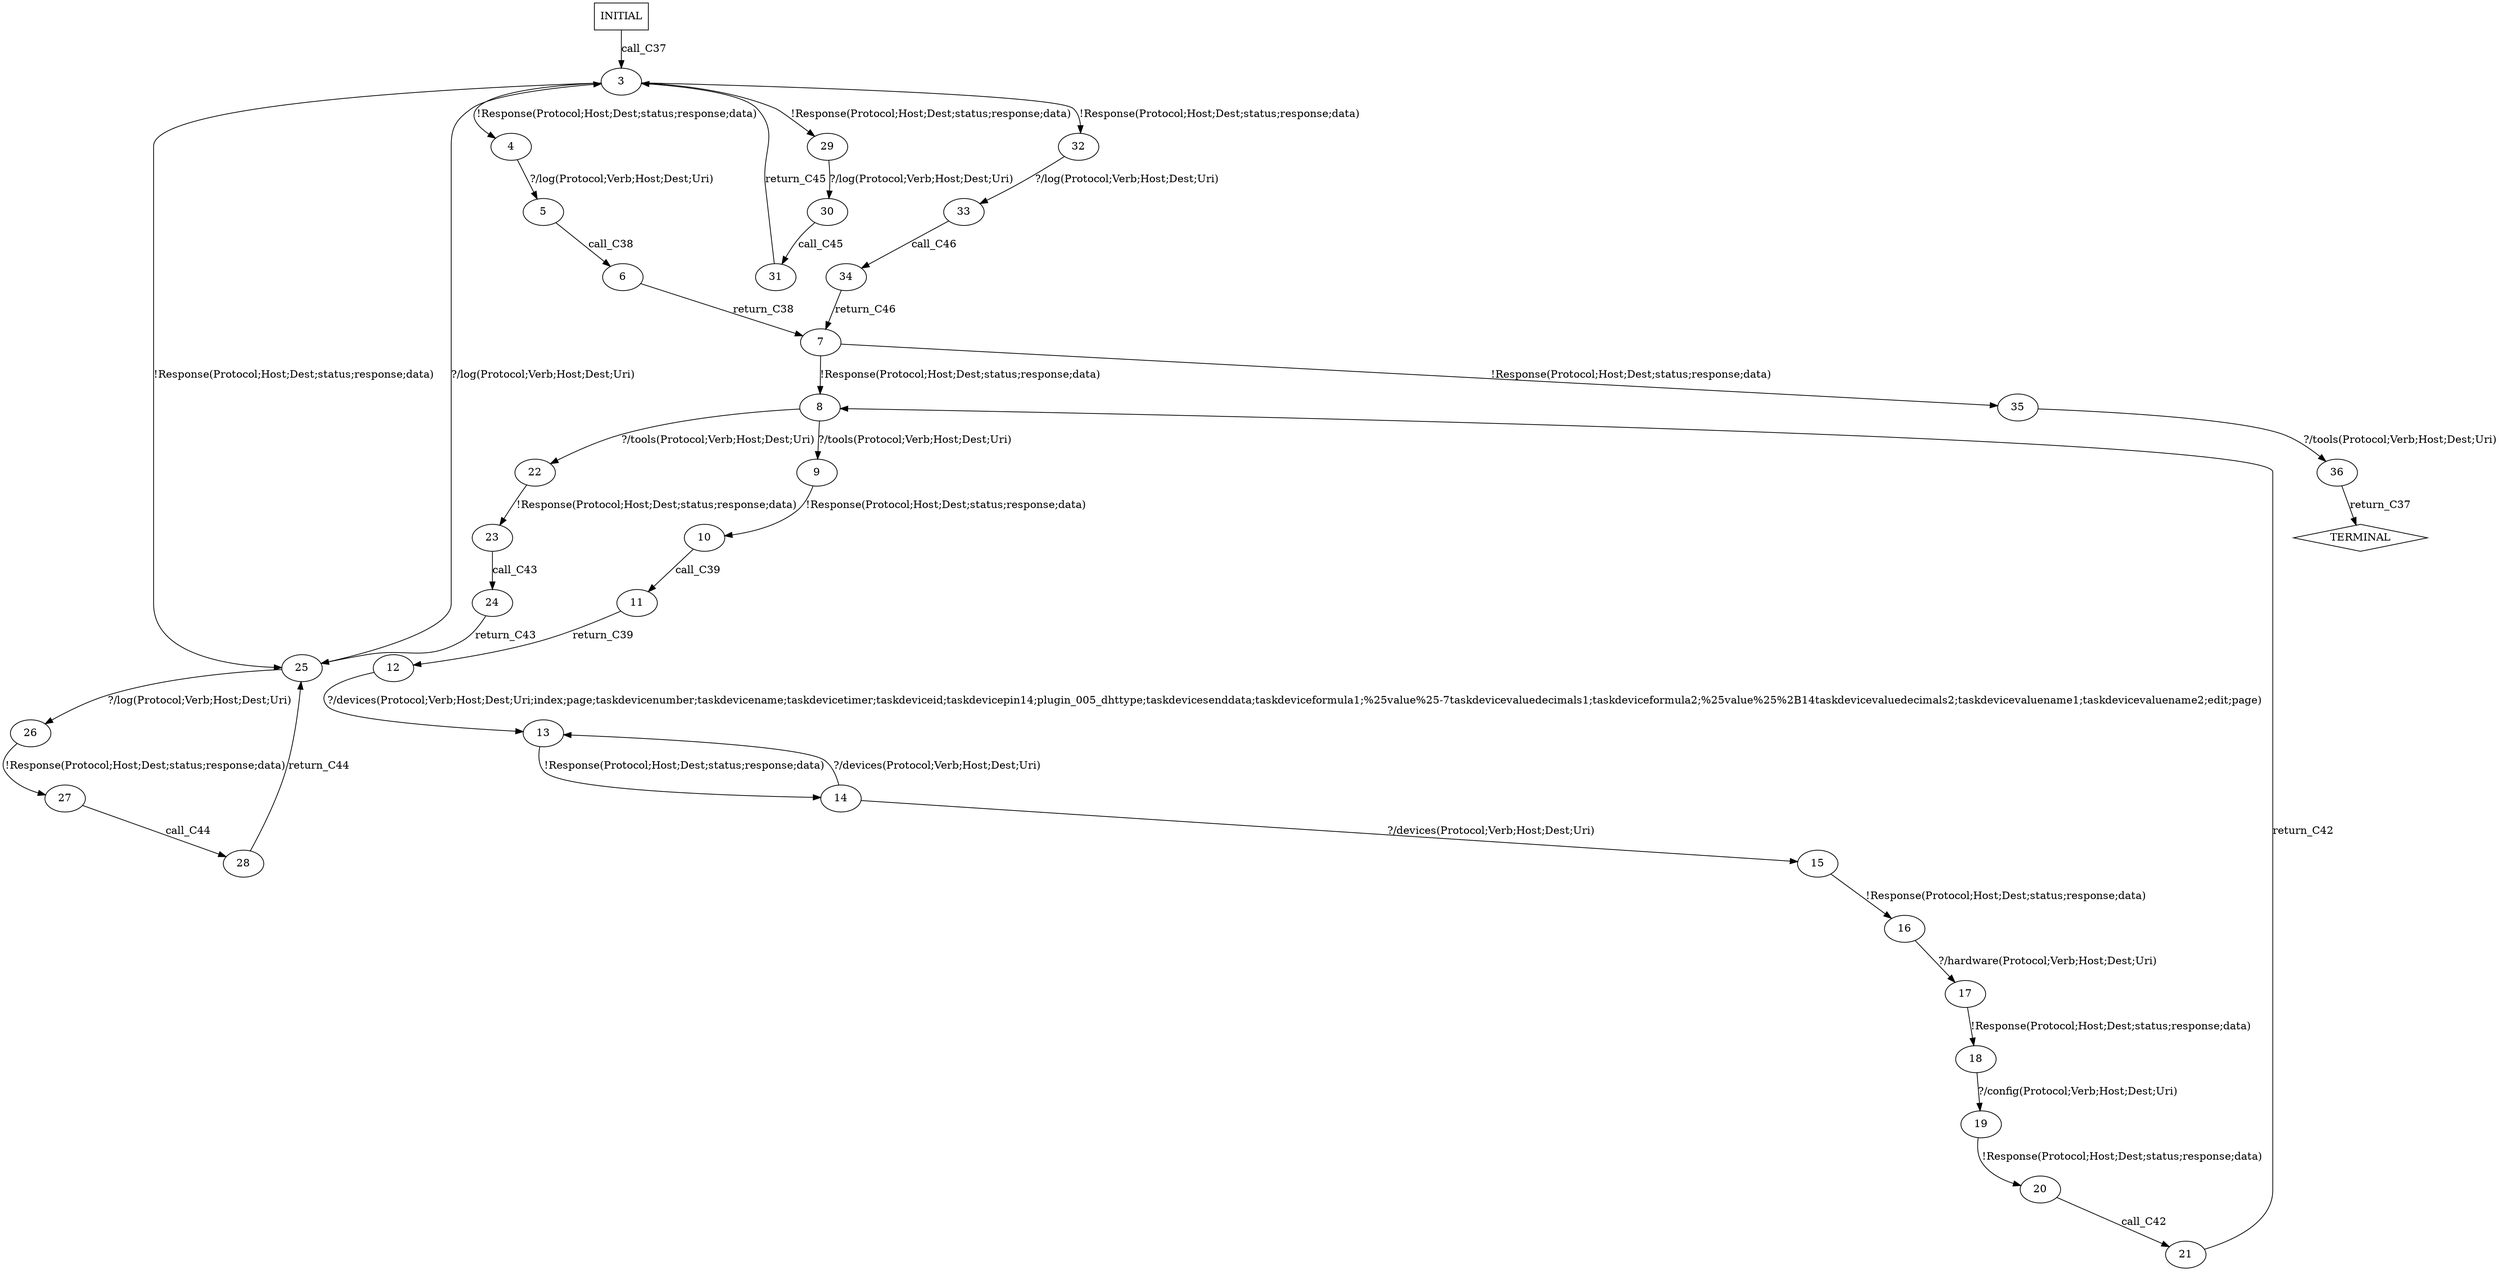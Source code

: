 digraph G {
  0 [label="INITIAL",shape=box];
  1 [label="TERMINAL",shape=diamond];
  3 [label="3"];
  4 [label="4"];
  5 [label="5"];
  6 [label="6"];
  7 [label="7"];
  8 [label="8"];
  9 [label="9"];
  10 [label="10"];
  11 [label="11"];
  12 [label="12"];
  13 [label="13"];
  14 [label="14"];
  15 [label="15"];
  16 [label="16"];
  17 [label="17"];
  18 [label="18"];
  19 [label="19"];
  20 [label="20"];
  21 [label="21"];
  22 [label="22"];
  23 [label="23"];
  24 [label="24"];
  25 [label="25"];
  26 [label="26"];
  27 [label="27"];
  28 [label="28"];
  29 [label="29"];
  30 [label="30"];
  31 [label="31"];
  32 [label="32"];
  33 [label="33"];
  34 [label="34"];
  35 [label="35"];
  36 [label="36"];
0->3  [label="call_C37"];
3->29 [label="!Response(Protocol;Host;Dest;status;response;data)"];
3->32 [label="!Response(Protocol;Host;Dest;status;response;data)"];
3->4 [label="!Response(Protocol;Host;Dest;status;response;data)"];
3->25 [label="!Response(Protocol;Host;Dest;status;response;data)"];
4->5 [label="?/log(Protocol;Verb;Host;Dest;Uri)"];
5->6  [label="call_C38"];
6->7  [label="return_C38"];
7->35 [label="!Response(Protocol;Host;Dest;status;response;data)"];
7->8 [label="!Response(Protocol;Host;Dest;status;response;data)"];
8->22 [label="?/tools(Protocol;Verb;Host;Dest;Uri)"];
8->9 [label="?/tools(Protocol;Verb;Host;Dest;Uri)"];
9->10 [label="!Response(Protocol;Host;Dest;status;response;data)"];
10->11  [label="call_C39"];
11->12  [label="return_C39"];
12->13 [label="?/devices(Protocol;Verb;Host;Dest;Uri;index;page;taskdevicenumber;taskdevicename;taskdevicetimer;taskdeviceid;taskdevicepin14;plugin_005_dhttype;taskdevicesenddata;taskdeviceformula1;%25value%25-7taskdevicevaluedecimals1;taskdeviceformula2;%25value%25%2B14taskdevicevaluedecimals2;taskdevicevaluename1;taskdevicevaluename2;edit;page)"];
13->14 [label="!Response(Protocol;Host;Dest;status;response;data)"];
14->15 [label="?/devices(Protocol;Verb;Host;Dest;Uri)"];
14->13 [label="?/devices(Protocol;Verb;Host;Dest;Uri)"];
15->16 [label="!Response(Protocol;Host;Dest;status;response;data)"];
16->17 [label="?/hardware(Protocol;Verb;Host;Dest;Uri)"];
17->18 [label="!Response(Protocol;Host;Dest;status;response;data)"];
18->19 [label="?/config(Protocol;Verb;Host;Dest;Uri)"];
19->20 [label="!Response(Protocol;Host;Dest;status;response;data)"];
20->21  [label="call_C42"];
21->8  [label="return_C42"];
22->23 [label="!Response(Protocol;Host;Dest;status;response;data)"];
23->24  [label="call_C43"];
24->25  [label="return_C43"];
25->26 [label="?/log(Protocol;Verb;Host;Dest;Uri)"];
25->3 [label="?/log(Protocol;Verb;Host;Dest;Uri)"];
26->27 [label="!Response(Protocol;Host;Dest;status;response;data)"];
27->28  [label="call_C44"];
28->25  [label="return_C44"];
29->30 [label="?/log(Protocol;Verb;Host;Dest;Uri)"];
30->31  [label="call_C45"];
31->3  [label="return_C45"];
32->33 [label="?/log(Protocol;Verb;Host;Dest;Uri)"];
33->34  [label="call_C46"];
34->7  [label="return_C46"];
35->36 [label="?/tools(Protocol;Verb;Host;Dest;Uri)"];
36->1  [label="return_C37"];
}
